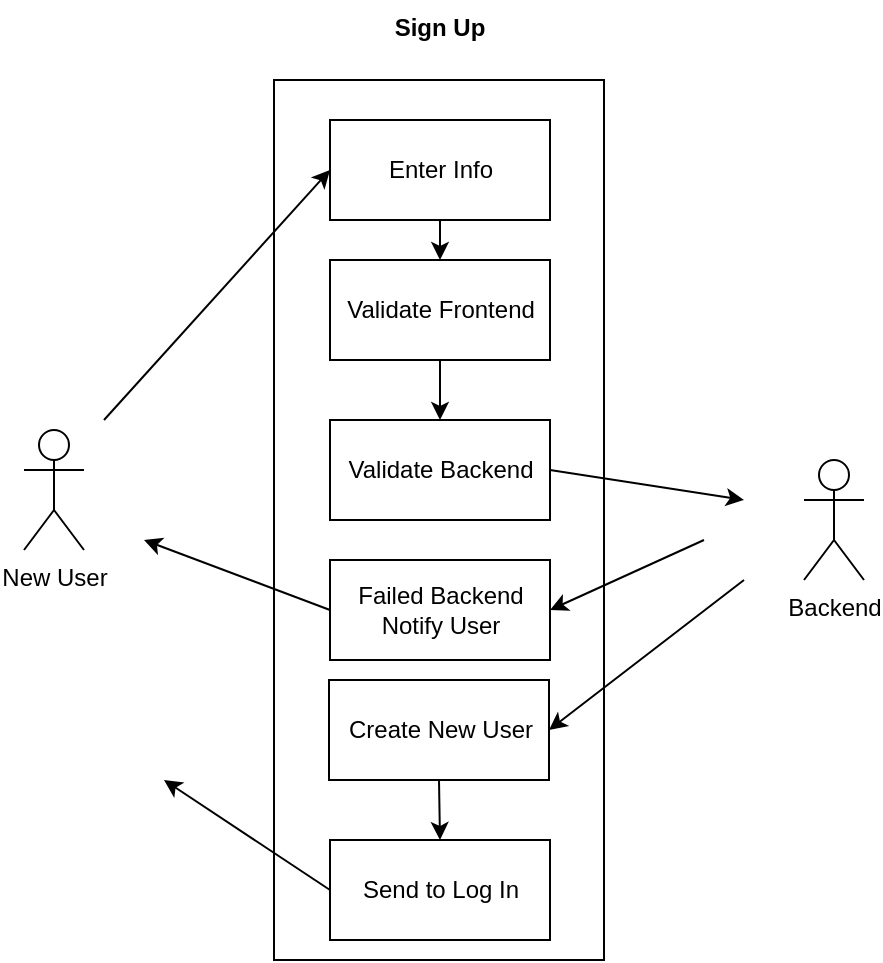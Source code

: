 <mxfile version="15.2.4" type="device"><diagram id="yvSOF2GPsGFUdLzPrAdd" name="Page-1"><mxGraphModel dx="1422" dy="762" grid="1" gridSize="10" guides="1" tooltips="1" connect="1" arrows="1" fold="1" page="1" pageScale="1" pageWidth="850" pageHeight="1100" math="0" shadow="0"><root><mxCell id="0"/><mxCell id="1" parent="0"/><mxCell id="grFOmjnVJcTQdrV0wgKL-1" value="" style="html=1;" vertex="1" parent="1"><mxGeometry x="315" y="340" width="165" height="440" as="geometry"/></mxCell><mxCell id="grFOmjnVJcTQdrV0wgKL-2" value="New User" style="shape=umlActor;verticalLabelPosition=bottom;verticalAlign=top;html=1;" vertex="1" parent="1"><mxGeometry x="190" y="515" width="30" height="60" as="geometry"/></mxCell><mxCell id="grFOmjnVJcTQdrV0wgKL-3" value="Sign Up" style="text;align=center;fontStyle=1;verticalAlign=middle;spacingLeft=3;spacingRight=3;strokeColor=none;rotatable=0;points=[[0,0.5],[1,0.5]];portConstraint=eastwest;" vertex="1" parent="1"><mxGeometry x="358" y="300" width="80" height="26" as="geometry"/></mxCell><mxCell id="grFOmjnVJcTQdrV0wgKL-4" value="Backend" style="shape=umlActor;verticalLabelPosition=bottom;verticalAlign=top;html=1;" vertex="1" parent="1"><mxGeometry x="580" y="530" width="30" height="60" as="geometry"/></mxCell><mxCell id="grFOmjnVJcTQdrV0wgKL-5" value="Enter Info" style="html=1;" vertex="1" parent="1"><mxGeometry x="343" y="360" width="110" height="50" as="geometry"/></mxCell><mxCell id="grFOmjnVJcTQdrV0wgKL-6" value="Validate Frontend" style="html=1;" vertex="1" parent="1"><mxGeometry x="343" y="430" width="110" height="50" as="geometry"/></mxCell><mxCell id="grFOmjnVJcTQdrV0wgKL-7" value="Validate Backend" style="html=1;" vertex="1" parent="1"><mxGeometry x="343" y="510" width="110" height="50" as="geometry"/></mxCell><mxCell id="grFOmjnVJcTQdrV0wgKL-8" value="Create New User" style="html=1;" vertex="1" parent="1"><mxGeometry x="342.5" y="640" width="110" height="50" as="geometry"/></mxCell><mxCell id="grFOmjnVJcTQdrV0wgKL-9" value="Send to Log In" style="html=1;" vertex="1" parent="1"><mxGeometry x="343" y="720" width="110" height="50" as="geometry"/></mxCell><mxCell id="grFOmjnVJcTQdrV0wgKL-11" value="" style="endArrow=classic;html=1;exitX=0.5;exitY=1;exitDx=0;exitDy=0;entryX=0.5;entryY=0;entryDx=0;entryDy=0;" edge="1" parent="1" source="grFOmjnVJcTQdrV0wgKL-5" target="grFOmjnVJcTQdrV0wgKL-6"><mxGeometry width="50" height="50" relative="1" as="geometry"><mxPoint x="240" y="540" as="sourcePoint"/><mxPoint x="240" y="540" as="targetPoint"/></mxGeometry></mxCell><mxCell id="grFOmjnVJcTQdrV0wgKL-12" value="" style="endArrow=classic;html=1;entryX=0;entryY=0.5;entryDx=0;entryDy=0;" edge="1" parent="1" target="grFOmjnVJcTQdrV0wgKL-5"><mxGeometry width="50" height="50" relative="1" as="geometry"><mxPoint x="230" y="510" as="sourcePoint"/><mxPoint x="290" y="440" as="targetPoint"/></mxGeometry></mxCell><mxCell id="grFOmjnVJcTQdrV0wgKL-13" value="" style="endArrow=classic;html=1;exitX=1;exitY=0.5;exitDx=0;exitDy=0;" edge="1" parent="1" source="grFOmjnVJcTQdrV0wgKL-7"><mxGeometry width="50" height="50" relative="1" as="geometry"><mxPoint x="490" y="550" as="sourcePoint"/><mxPoint x="550" y="550" as="targetPoint"/></mxGeometry></mxCell><mxCell id="grFOmjnVJcTQdrV0wgKL-14" value="" style="endArrow=classic;html=1;entryX=1;entryY=0.5;entryDx=0;entryDy=0;" edge="1" parent="1" target="grFOmjnVJcTQdrV0wgKL-8"><mxGeometry width="50" height="50" relative="1" as="geometry"><mxPoint x="550" y="590" as="sourcePoint"/><mxPoint x="560" y="570" as="targetPoint"/></mxGeometry></mxCell><mxCell id="grFOmjnVJcTQdrV0wgKL-15" value="Failed Backend&lt;br&gt;Notify User" style="html=1;" vertex="1" parent="1"><mxGeometry x="343" y="580" width="110" height="50" as="geometry"/></mxCell><mxCell id="grFOmjnVJcTQdrV0wgKL-16" value="" style="endArrow=classic;html=1;entryX=1;entryY=0.5;entryDx=0;entryDy=0;" edge="1" parent="1" target="grFOmjnVJcTQdrV0wgKL-15"><mxGeometry width="50" height="50" relative="1" as="geometry"><mxPoint x="530" y="570" as="sourcePoint"/><mxPoint x="398" y="580" as="targetPoint"/></mxGeometry></mxCell><mxCell id="grFOmjnVJcTQdrV0wgKL-17" value="" style="endArrow=classic;html=1;exitX=0;exitY=0.5;exitDx=0;exitDy=0;" edge="1" parent="1" source="grFOmjnVJcTQdrV0wgKL-15"><mxGeometry width="50" height="50" relative="1" as="geometry"><mxPoint x="250" y="630" as="sourcePoint"/><mxPoint x="250" y="570" as="targetPoint"/></mxGeometry></mxCell><mxCell id="grFOmjnVJcTQdrV0wgKL-18" value="" style="endArrow=classic;html=1;exitX=0;exitY=0.5;exitDx=0;exitDy=0;" edge="1" parent="1" source="grFOmjnVJcTQdrV0wgKL-9"><mxGeometry width="50" height="50" relative="1" as="geometry"><mxPoint x="210" y="740" as="sourcePoint"/><mxPoint x="260" y="690" as="targetPoint"/></mxGeometry></mxCell><mxCell id="grFOmjnVJcTQdrV0wgKL-20" value="" style="endArrow=classic;html=1;exitX=0.5;exitY=1;exitDx=0;exitDy=0;" edge="1" parent="1" source="grFOmjnVJcTQdrV0wgKL-8"><mxGeometry width="50" height="50" relative="1" as="geometry"><mxPoint x="210" y="680" as="sourcePoint"/><mxPoint x="398" y="720" as="targetPoint"/></mxGeometry></mxCell><mxCell id="grFOmjnVJcTQdrV0wgKL-21" value="" style="endArrow=classic;html=1;exitX=0.5;exitY=1;exitDx=0;exitDy=0;entryX=0.5;entryY=0;entryDx=0;entryDy=0;" edge="1" parent="1" source="grFOmjnVJcTQdrV0wgKL-6" target="grFOmjnVJcTQdrV0wgKL-7"><mxGeometry width="50" height="50" relative="1" as="geometry"><mxPoint x="140" y="440" as="sourcePoint"/><mxPoint x="190" y="390" as="targetPoint"/></mxGeometry></mxCell></root></mxGraphModel></diagram></mxfile>